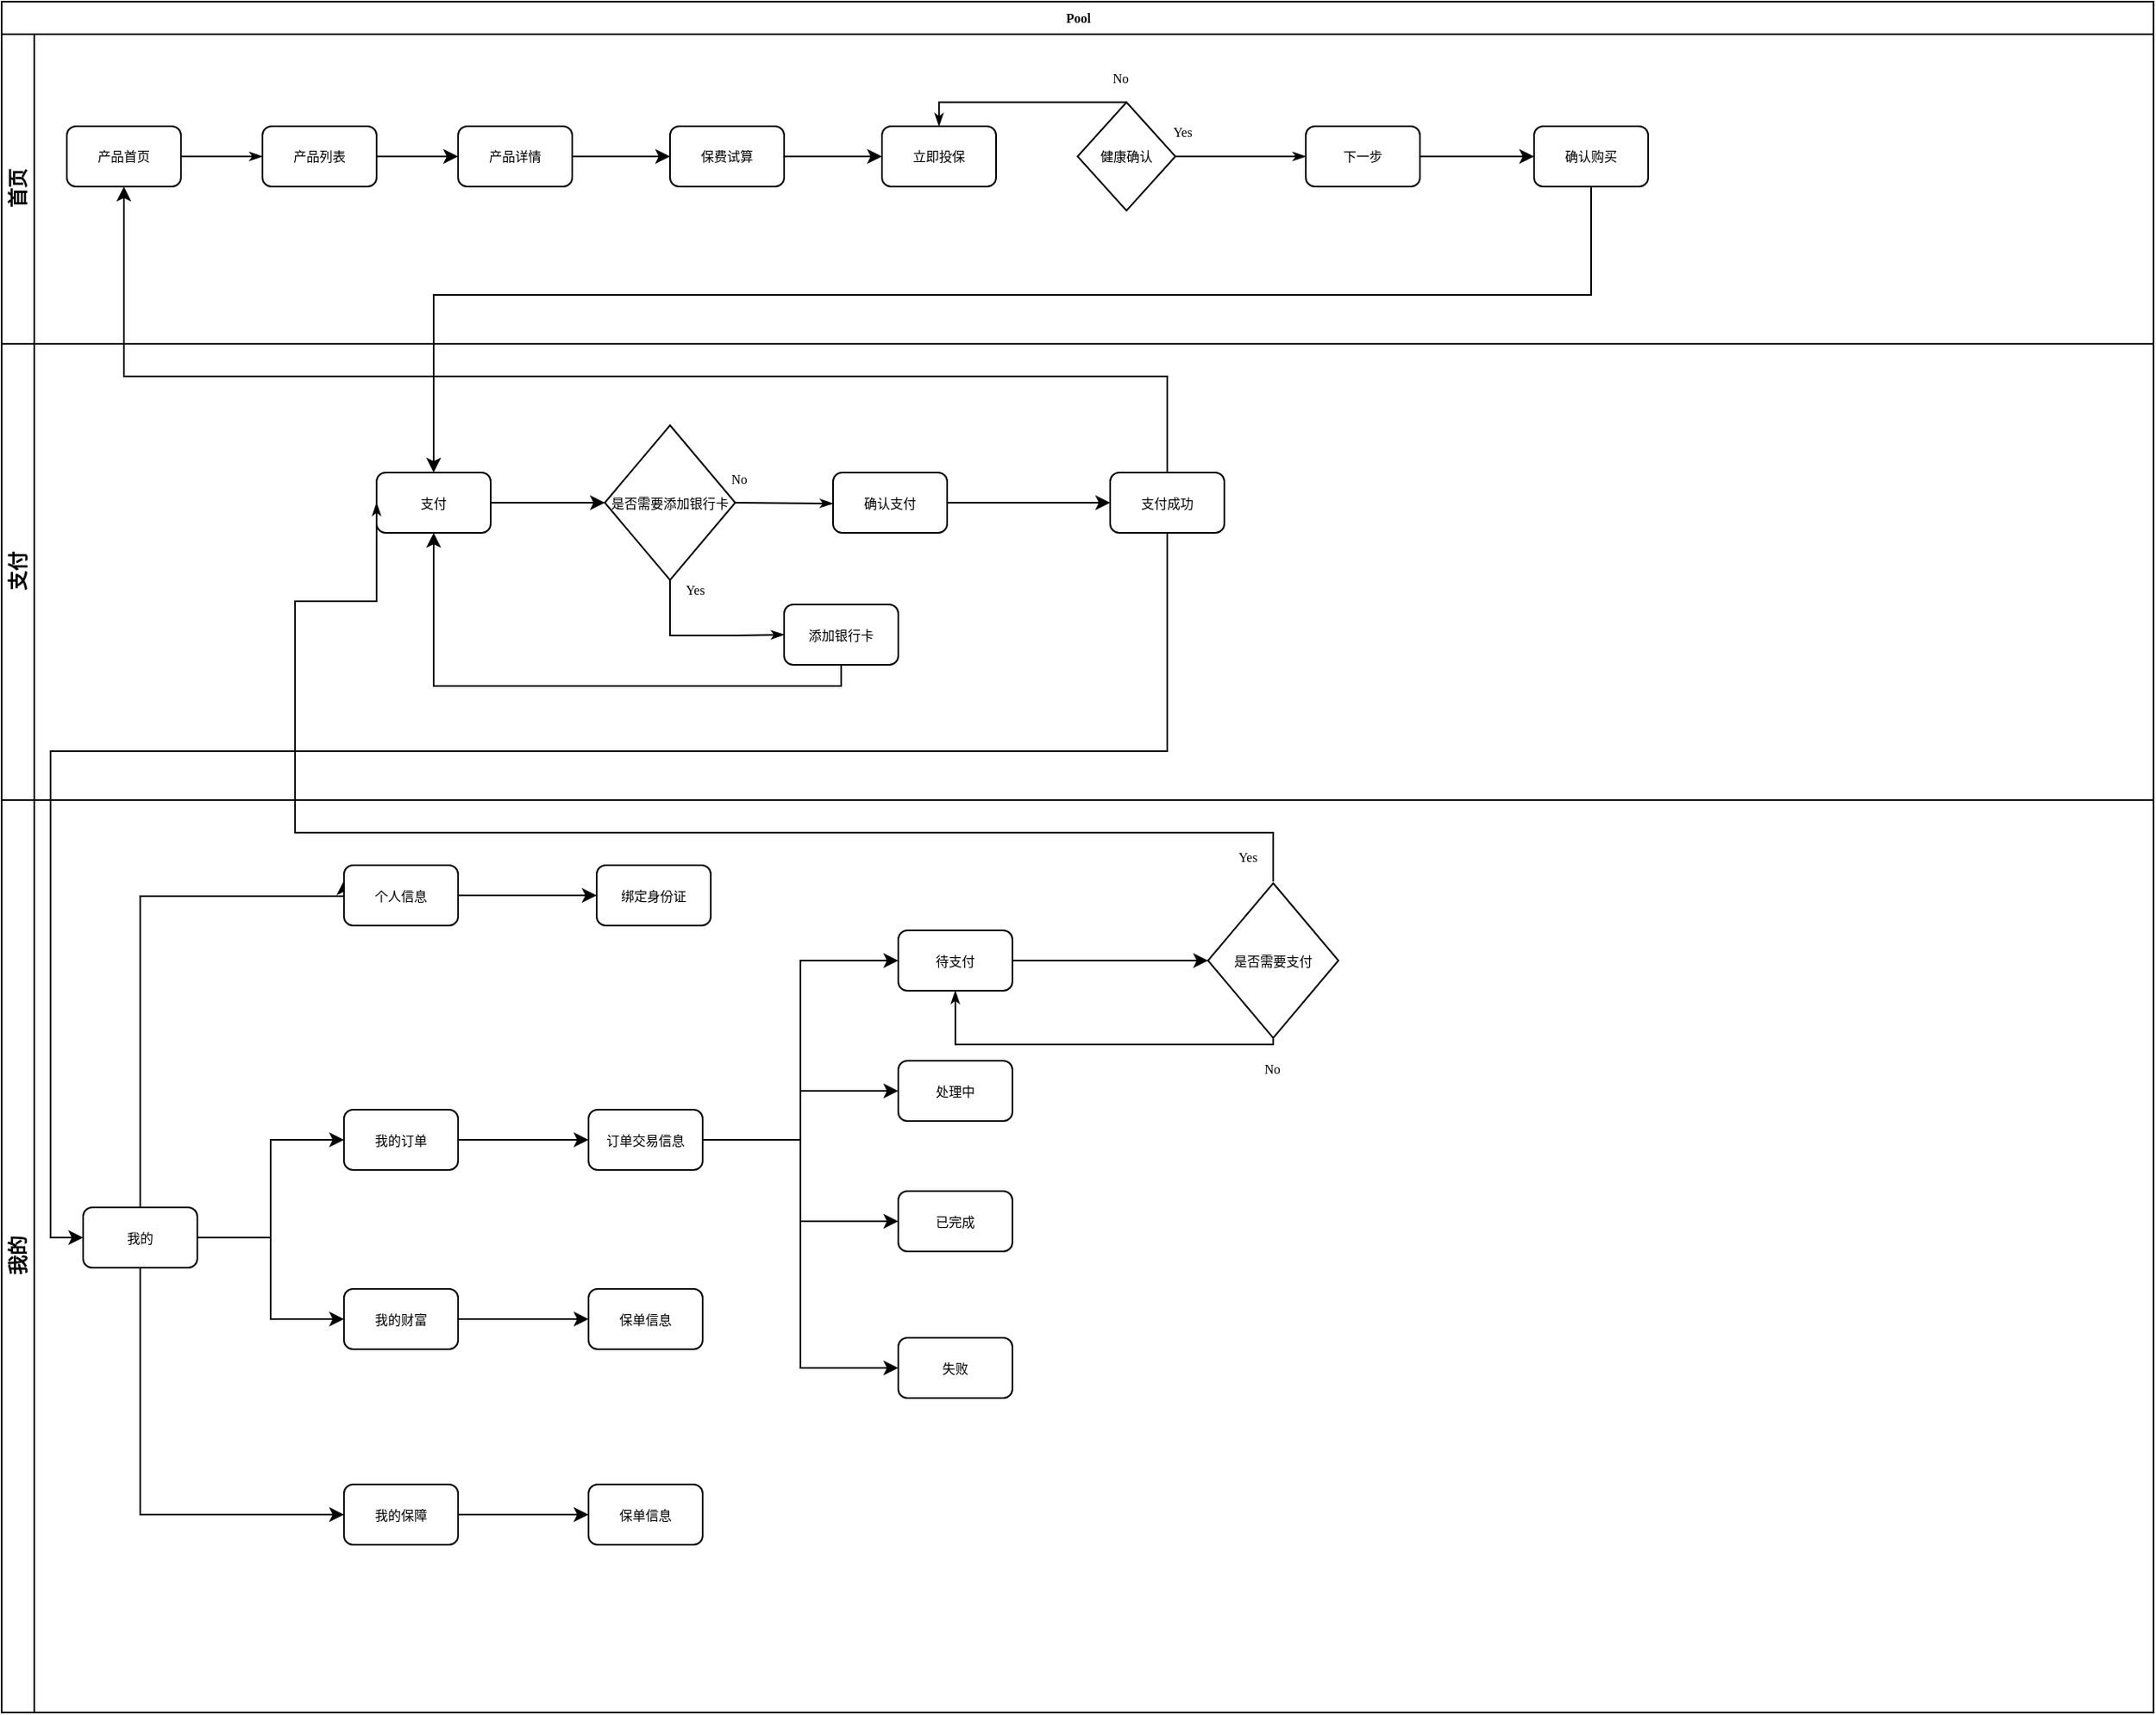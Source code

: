 <mxfile version="12.6.7" type="github">
  <diagram name="Page-1" id="c7488fd3-1785-93aa-aadb-54a6760d102a">
    <mxGraphModel dx="1024" dy="565" grid="1" gridSize="10" guides="1" tooltips="1" connect="1" arrows="1" fold="1" page="1" pageScale="1" pageWidth="1100" pageHeight="850" background="#ffffff" math="0" shadow="0">
      <root>
        <mxCell id="0"/>
        <mxCell id="1" parent="0"/>
        <mxCell id="2b4e8129b02d487f-1" value="Pool" style="swimlane;html=1;childLayout=stackLayout;horizontal=1;startSize=20;horizontalStack=0;rounded=0;shadow=0;labelBackgroundColor=none;strokeWidth=1;fontFamily=Verdana;fontSize=8;align=center;" parent="1" vertex="1">
          <mxGeometry x="150" y="70" width="1320" height="1050" as="geometry"/>
        </mxCell>
        <mxCell id="2b4e8129b02d487f-2" value="首页" style="swimlane;html=1;startSize=20;horizontal=0;" parent="2b4e8129b02d487f-1" vertex="1">
          <mxGeometry y="20" width="1320" height="190" as="geometry"/>
        </mxCell>
        <mxCell id="2b4e8129b02d487f-6" value="产品首页" style="rounded=1;whiteSpace=wrap;html=1;shadow=0;labelBackgroundColor=none;strokeWidth=1;fontFamily=Verdana;fontSize=8;align=center;" parent="2b4e8129b02d487f-2" vertex="1">
          <mxGeometry x="40" y="56.5" width="70" height="37" as="geometry"/>
        </mxCell>
        <mxCell id="fUaJSwMi3uiCCNYkzPG9-8" style="edgeStyle=orthogonalEdgeStyle;rounded=0;orthogonalLoop=1;jettySize=auto;html=1;entryX=0;entryY=0.5;entryDx=0;entryDy=0;" parent="2b4e8129b02d487f-2" source="2b4e8129b02d487f-7" target="fUaJSwMi3uiCCNYkzPG9-3" edge="1">
          <mxGeometry relative="1" as="geometry"/>
        </mxCell>
        <mxCell id="2b4e8129b02d487f-7" value="产品列表" style="rounded=1;whiteSpace=wrap;html=1;shadow=0;labelBackgroundColor=none;strokeWidth=1;fontFamily=Verdana;fontSize=8;align=center;" parent="2b4e8129b02d487f-2" vertex="1">
          <mxGeometry x="160" y="56.5" width="70" height="37" as="geometry"/>
        </mxCell>
        <mxCell id="fUaJSwMi3uiCCNYkzPG9-14" style="edgeStyle=orthogonalEdgeStyle;rounded=0;orthogonalLoop=1;jettySize=auto;html=1;" parent="2b4e8129b02d487f-2" source="fUaJSwMi3uiCCNYkzPG9-1" target="fUaJSwMi3uiCCNYkzPG9-13" edge="1">
          <mxGeometry relative="1" as="geometry"/>
        </mxCell>
        <mxCell id="fUaJSwMi3uiCCNYkzPG9-1" value="保费试算" style="rounded=1;whiteSpace=wrap;html=1;shadow=0;labelBackgroundColor=none;strokeWidth=1;fontFamily=Verdana;fontSize=8;align=center;" parent="2b4e8129b02d487f-2" vertex="1">
          <mxGeometry x="410" y="56.5" width="70" height="37" as="geometry"/>
        </mxCell>
        <mxCell id="2b4e8129b02d487f-24" style="edgeStyle=orthogonalEdgeStyle;rounded=0;html=1;labelBackgroundColor=none;startArrow=none;startFill=0;startSize=5;endArrow=classicThin;endFill=1;endSize=5;jettySize=auto;orthogonalLoop=1;strokeWidth=1;fontFamily=Verdana;fontSize=8;entryX=0;entryY=0.5;entryDx=0;entryDy=0;" parent="2b4e8129b02d487f-2" source="2b4e8129b02d487f-6" target="2b4e8129b02d487f-7" edge="1">
          <mxGeometry relative="1" as="geometry"/>
        </mxCell>
        <mxCell id="fUaJSwMi3uiCCNYkzPG9-9" style="edgeStyle=orthogonalEdgeStyle;rounded=0;orthogonalLoop=1;jettySize=auto;html=1;" parent="2b4e8129b02d487f-2" source="fUaJSwMi3uiCCNYkzPG9-3" target="fUaJSwMi3uiCCNYkzPG9-1" edge="1">
          <mxGeometry relative="1" as="geometry"/>
        </mxCell>
        <mxCell id="fUaJSwMi3uiCCNYkzPG9-3" value="产品详情" style="rounded=1;whiteSpace=wrap;html=1;shadow=0;labelBackgroundColor=none;strokeWidth=1;fontFamily=Verdana;fontSize=8;align=center;" parent="2b4e8129b02d487f-2" vertex="1">
          <mxGeometry x="280" y="56.5" width="70" height="37" as="geometry"/>
        </mxCell>
        <mxCell id="fUaJSwMi3uiCCNYkzPG9-13" value="立即投保" style="rounded=1;whiteSpace=wrap;html=1;shadow=0;labelBackgroundColor=none;strokeWidth=1;fontFamily=Verdana;fontSize=8;align=center;" parent="2b4e8129b02d487f-2" vertex="1">
          <mxGeometry x="540" y="56.5" width="70" height="37" as="geometry"/>
        </mxCell>
        <mxCell id="fUaJSwMi3uiCCNYkzPG9-23" style="edgeStyle=orthogonalEdgeStyle;rounded=0;orthogonalLoop=1;jettySize=auto;html=1;" parent="2b4e8129b02d487f-2" source="fUaJSwMi3uiCCNYkzPG9-15" target="fUaJSwMi3uiCCNYkzPG9-22" edge="1">
          <mxGeometry relative="1" as="geometry"/>
        </mxCell>
        <mxCell id="fUaJSwMi3uiCCNYkzPG9-15" value="下一步" style="rounded=1;whiteSpace=wrap;html=1;shadow=0;labelBackgroundColor=none;strokeWidth=1;fontFamily=Verdana;fontSize=8;align=center;" parent="2b4e8129b02d487f-2" vertex="1">
          <mxGeometry x="800" y="56.5" width="70" height="37" as="geometry"/>
        </mxCell>
        <mxCell id="fUaJSwMi3uiCCNYkzPG9-16" value="健康确认" style="strokeWidth=1;html=1;shape=mxgraph.flowchart.decision;whiteSpace=wrap;rounded=1;shadow=0;labelBackgroundColor=none;fontFamily=Verdana;fontSize=8;align=center;" parent="2b4e8129b02d487f-2" vertex="1">
          <mxGeometry x="660" y="41.75" width="60" height="66.5" as="geometry"/>
        </mxCell>
        <mxCell id="fUaJSwMi3uiCCNYkzPG9-19" value="No" style="edgeStyle=orthogonalEdgeStyle;rounded=0;html=1;labelBackgroundColor=none;startArrow=none;startFill=0;startSize=5;endArrow=classicThin;endFill=1;endSize=5;jettySize=auto;orthogonalLoop=1;strokeWidth=1;fontFamily=Verdana;fontSize=8;exitX=0.5;exitY=0;exitDx=0;exitDy=0;exitPerimeter=0;entryX=0.5;entryY=0;entryDx=0;entryDy=0;" parent="2b4e8129b02d487f-2" source="fUaJSwMi3uiCCNYkzPG9-16" target="fUaJSwMi3uiCCNYkzPG9-13" edge="1">
          <mxGeometry x="-0.936" y="-15" relative="1" as="geometry">
            <mxPoint as="offset"/>
            <mxPoint x="635" y="83.5" as="sourcePoint"/>
            <mxPoint x="530" y="30" as="targetPoint"/>
            <Array as="points">
              <mxPoint x="575" y="42"/>
            </Array>
          </mxGeometry>
        </mxCell>
        <mxCell id="fUaJSwMi3uiCCNYkzPG9-20" value="Yes" style="edgeStyle=orthogonalEdgeStyle;rounded=0;html=1;labelBackgroundColor=none;startArrow=none;startFill=0;startSize=5;endArrow=classicThin;endFill=1;endSize=5;jettySize=auto;orthogonalLoop=1;strokeWidth=1;fontFamily=Verdana;fontSize=8;exitX=1;exitY=0.5;exitDx=0;exitDy=0;exitPerimeter=0;" parent="2b4e8129b02d487f-2" source="fUaJSwMi3uiCCNYkzPG9-16" target="fUaJSwMi3uiCCNYkzPG9-15" edge="1">
          <mxGeometry x="-0.895" y="15" relative="1" as="geometry">
            <mxPoint as="offset"/>
            <mxPoint x="650" y="150.0" as="sourcePoint"/>
            <mxPoint x="650" y="343.5" as="targetPoint"/>
          </mxGeometry>
        </mxCell>
        <mxCell id="fUaJSwMi3uiCCNYkzPG9-22" value="确认购买" style="rounded=1;whiteSpace=wrap;html=1;shadow=0;labelBackgroundColor=none;strokeWidth=1;fontFamily=Verdana;fontSize=8;align=center;" parent="2b4e8129b02d487f-2" vertex="1">
          <mxGeometry x="940" y="56.5" width="70" height="37" as="geometry"/>
        </mxCell>
        <mxCell id="2b4e8129b02d487f-3" value="支付" style="swimlane;html=1;startSize=20;horizontal=0;" parent="2b4e8129b02d487f-1" vertex="1">
          <mxGeometry y="210" width="1320" height="280" as="geometry"/>
        </mxCell>
        <mxCell id="fUaJSwMi3uiCCNYkzPG9-26" style="edgeStyle=orthogonalEdgeStyle;rounded=0;orthogonalLoop=1;jettySize=auto;html=1;" parent="2b4e8129b02d487f-3" source="fUaJSwMi3uiCCNYkzPG9-24" target="fUaJSwMi3uiCCNYkzPG9-25" edge="1">
          <mxGeometry relative="1" as="geometry"/>
        </mxCell>
        <mxCell id="fUaJSwMi3uiCCNYkzPG9-24" value="支付" style="rounded=1;whiteSpace=wrap;html=1;shadow=0;labelBackgroundColor=none;strokeWidth=1;fontFamily=Verdana;fontSize=8;align=center;" parent="2b4e8129b02d487f-3" vertex="1">
          <mxGeometry x="230" y="79" width="70" height="37" as="geometry"/>
        </mxCell>
        <mxCell id="fUaJSwMi3uiCCNYkzPG9-25" value="是否需要添加银行卡" style="strokeWidth=1;html=1;shape=mxgraph.flowchart.decision;whiteSpace=wrap;rounded=1;shadow=0;labelBackgroundColor=none;fontFamily=Verdana;fontSize=8;align=center;" parent="2b4e8129b02d487f-3" vertex="1">
          <mxGeometry x="370" y="50" width="80" height="95" as="geometry"/>
        </mxCell>
        <mxCell id="fUaJSwMi3uiCCNYkzPG9-27" value="No" style="edgeStyle=orthogonalEdgeStyle;rounded=0;html=1;labelBackgroundColor=none;startArrow=none;startFill=0;startSize=5;endArrow=classicThin;endFill=1;endSize=5;jettySize=auto;orthogonalLoop=1;strokeWidth=1;fontFamily=Verdana;fontSize=8;exitX=1;exitY=0.5;exitDx=0;exitDy=0;exitPerimeter=0;" parent="2b4e8129b02d487f-3" source="fUaJSwMi3uiCCNYkzPG9-25" edge="1">
          <mxGeometry x="-0.953" y="15" relative="1" as="geometry">
            <Array as="points">
              <mxPoint x="510" y="98"/>
            </Array>
            <mxPoint as="offset"/>
            <mxPoint x="680" y="196.75" as="sourcePoint"/>
            <mxPoint x="510" y="98" as="targetPoint"/>
          </mxGeometry>
        </mxCell>
        <mxCell id="fUaJSwMi3uiCCNYkzPG9-30" style="edgeStyle=orthogonalEdgeStyle;rounded=0;orthogonalLoop=1;jettySize=auto;html=1;entryX=0;entryY=0.5;entryDx=0;entryDy=0;" parent="2b4e8129b02d487f-3" source="fUaJSwMi3uiCCNYkzPG9-28" target="fUaJSwMi3uiCCNYkzPG9-29" edge="1">
          <mxGeometry relative="1" as="geometry"/>
        </mxCell>
        <mxCell id="fUaJSwMi3uiCCNYkzPG9-28" value="确认支付" style="rounded=1;whiteSpace=wrap;html=1;shadow=0;labelBackgroundColor=none;strokeWidth=1;fontFamily=Verdana;fontSize=8;align=center;" parent="2b4e8129b02d487f-3" vertex="1">
          <mxGeometry x="510" y="79" width="70" height="37" as="geometry"/>
        </mxCell>
        <mxCell id="fUaJSwMi3uiCCNYkzPG9-29" value="支付成功" style="rounded=1;whiteSpace=wrap;html=1;shadow=0;labelBackgroundColor=none;strokeWidth=1;fontFamily=Verdana;fontSize=8;align=center;" parent="2b4e8129b02d487f-3" vertex="1">
          <mxGeometry x="680" y="79" width="70" height="37" as="geometry"/>
        </mxCell>
        <mxCell id="fUaJSwMi3uiCCNYkzPG9-33" value="Yes" style="edgeStyle=orthogonalEdgeStyle;rounded=0;html=1;labelBackgroundColor=none;startArrow=none;startFill=0;startSize=5;endArrow=classicThin;endFill=1;endSize=5;jettySize=auto;orthogonalLoop=1;strokeWidth=1;fontFamily=Verdana;fontSize=8;exitX=0.5;exitY=1;exitDx=0;exitDy=0;exitPerimeter=0;entryX=0;entryY=0.5;entryDx=0;entryDy=0;" parent="2b4e8129b02d487f-3" source="fUaJSwMi3uiCCNYkzPG9-25" target="fUaJSwMi3uiCCNYkzPG9-34" edge="1">
          <mxGeometry x="-0.895" y="15" relative="1" as="geometry">
            <mxPoint as="offset"/>
            <mxPoint x="430" y="170" as="sourcePoint"/>
            <mxPoint x="460" y="173" as="targetPoint"/>
            <Array as="points">
              <mxPoint x="410" y="179"/>
              <mxPoint x="450" y="179"/>
            </Array>
          </mxGeometry>
        </mxCell>
        <mxCell id="fUaJSwMi3uiCCNYkzPG9-35" style="edgeStyle=orthogonalEdgeStyle;rounded=0;orthogonalLoop=1;jettySize=auto;html=1;entryX=0.5;entryY=1;entryDx=0;entryDy=0;" parent="2b4e8129b02d487f-3" source="fUaJSwMi3uiCCNYkzPG9-34" target="fUaJSwMi3uiCCNYkzPG9-24" edge="1">
          <mxGeometry relative="1" as="geometry">
            <Array as="points">
              <mxPoint x="515" y="210"/>
              <mxPoint x="265" y="210"/>
            </Array>
          </mxGeometry>
        </mxCell>
        <mxCell id="fUaJSwMi3uiCCNYkzPG9-34" value="添加银行卡" style="rounded=1;whiteSpace=wrap;html=1;shadow=0;labelBackgroundColor=none;strokeWidth=1;fontFamily=Verdana;fontSize=8;align=center;" parent="2b4e8129b02d487f-3" vertex="1">
          <mxGeometry x="480" y="160" width="70" height="37" as="geometry"/>
        </mxCell>
        <mxCell id="fUaJSwMi3uiCCNYkzPG9-31" style="edgeStyle=orthogonalEdgeStyle;rounded=0;orthogonalLoop=1;jettySize=auto;html=1;" parent="2b4e8129b02d487f-1" source="fUaJSwMi3uiCCNYkzPG9-29" target="2b4e8129b02d487f-6" edge="1">
          <mxGeometry relative="1" as="geometry">
            <Array as="points">
              <mxPoint x="715" y="230"/>
              <mxPoint x="75" y="230"/>
            </Array>
          </mxGeometry>
        </mxCell>
        <mxCell id="fUaJSwMi3uiCCNYkzPG9-32" style="edgeStyle=orthogonalEdgeStyle;rounded=0;orthogonalLoop=1;jettySize=auto;html=1;" parent="2b4e8129b02d487f-1" source="fUaJSwMi3uiCCNYkzPG9-22" target="fUaJSwMi3uiCCNYkzPG9-24" edge="1">
          <mxGeometry relative="1" as="geometry">
            <Array as="points">
              <mxPoint x="975" y="180"/>
              <mxPoint x="265" y="180"/>
            </Array>
          </mxGeometry>
        </mxCell>
        <mxCell id="2b4e8129b02d487f-4" value="我的" style="swimlane;html=1;startSize=20;horizontal=0;" parent="2b4e8129b02d487f-1" vertex="1">
          <mxGeometry y="490" width="1320" height="560" as="geometry"/>
        </mxCell>
        <mxCell id="2b4e8129b02d487f-32" value="No" style="edgeStyle=orthogonalEdgeStyle;rounded=0;html=1;labelBackgroundColor=none;startArrow=none;startFill=0;startSize=5;endArrow=classicThin;endFill=1;endSize=5;jettySize=auto;orthogonalLoop=1;strokeWidth=1;fontFamily=Verdana;fontSize=8" parent="2b4e8129b02d487f-4" edge="1">
          <mxGeometry x="-0.953" y="15" relative="1" as="geometry">
            <Array as="points">
              <mxPoint x="345" y="10"/>
              <mxPoint x="155" y="10"/>
            </Array>
            <mxPoint as="offset"/>
            <mxPoint x="345" y="183.5" as="sourcePoint"/>
          </mxGeometry>
        </mxCell>
        <mxCell id="fUaJSwMi3uiCCNYkzPG9-45" style="edgeStyle=orthogonalEdgeStyle;rounded=0;orthogonalLoop=1;jettySize=auto;html=1;entryX=0;entryY=0.25;entryDx=0;entryDy=0;" parent="2b4e8129b02d487f-4" source="fUaJSwMi3uiCCNYkzPG9-36" target="fUaJSwMi3uiCCNYkzPG9-37" edge="1">
          <mxGeometry relative="1" as="geometry">
            <Array as="points">
              <mxPoint x="85" y="59"/>
            </Array>
          </mxGeometry>
        </mxCell>
        <mxCell id="fUaJSwMi3uiCCNYkzPG9-46" style="edgeStyle=orthogonalEdgeStyle;rounded=0;orthogonalLoop=1;jettySize=auto;html=1;entryX=0;entryY=0.5;entryDx=0;entryDy=0;" parent="2b4e8129b02d487f-4" source="fUaJSwMi3uiCCNYkzPG9-36" target="fUaJSwMi3uiCCNYkzPG9-42" edge="1">
          <mxGeometry relative="1" as="geometry"/>
        </mxCell>
        <mxCell id="fUaJSwMi3uiCCNYkzPG9-47" style="edgeStyle=orthogonalEdgeStyle;rounded=0;orthogonalLoop=1;jettySize=auto;html=1;entryX=0;entryY=0.5;entryDx=0;entryDy=0;" parent="2b4e8129b02d487f-4" source="fUaJSwMi3uiCCNYkzPG9-36" target="fUaJSwMi3uiCCNYkzPG9-43" edge="1">
          <mxGeometry relative="1" as="geometry"/>
        </mxCell>
        <mxCell id="fUaJSwMi3uiCCNYkzPG9-48" style="edgeStyle=orthogonalEdgeStyle;rounded=0;orthogonalLoop=1;jettySize=auto;html=1;entryX=0;entryY=0.5;entryDx=0;entryDy=0;" parent="2b4e8129b02d487f-4" source="fUaJSwMi3uiCCNYkzPG9-36" target="fUaJSwMi3uiCCNYkzPG9-44" edge="1">
          <mxGeometry relative="1" as="geometry">
            <Array as="points">
              <mxPoint x="85" y="439"/>
            </Array>
          </mxGeometry>
        </mxCell>
        <mxCell id="fUaJSwMi3uiCCNYkzPG9-36" value="我的" style="rounded=1;whiteSpace=wrap;html=1;shadow=0;labelBackgroundColor=none;strokeWidth=1;fontFamily=Verdana;fontSize=8;align=center;" parent="2b4e8129b02d487f-4" vertex="1">
          <mxGeometry x="50" y="250" width="70" height="37" as="geometry"/>
        </mxCell>
        <mxCell id="EuN3BdV45KWcWZifu4hy-2" style="edgeStyle=orthogonalEdgeStyle;rounded=0;orthogonalLoop=1;jettySize=auto;html=1;entryX=0;entryY=0.5;entryDx=0;entryDy=0;" edge="1" parent="2b4e8129b02d487f-4" source="fUaJSwMi3uiCCNYkzPG9-37" target="EuN3BdV45KWcWZifu4hy-1">
          <mxGeometry relative="1" as="geometry"/>
        </mxCell>
        <mxCell id="fUaJSwMi3uiCCNYkzPG9-37" value="个人信息" style="rounded=1;whiteSpace=wrap;html=1;shadow=0;labelBackgroundColor=none;strokeWidth=1;fontFamily=Verdana;fontSize=8;align=center;" parent="2b4e8129b02d487f-4" vertex="1">
          <mxGeometry x="210" y="40" width="70" height="37" as="geometry"/>
        </mxCell>
        <mxCell id="EuN3BdV45KWcWZifu4hy-8" style="edgeStyle=orthogonalEdgeStyle;rounded=0;orthogonalLoop=1;jettySize=auto;html=1;entryX=0;entryY=0.5;entryDx=0;entryDy=0;" edge="1" parent="2b4e8129b02d487f-4" source="fUaJSwMi3uiCCNYkzPG9-42" target="EuN3BdV45KWcWZifu4hy-7">
          <mxGeometry relative="1" as="geometry"/>
        </mxCell>
        <mxCell id="fUaJSwMi3uiCCNYkzPG9-42" value="我的订单" style="rounded=1;whiteSpace=wrap;html=1;shadow=0;labelBackgroundColor=none;strokeWidth=1;fontFamily=Verdana;fontSize=8;align=center;" parent="2b4e8129b02d487f-4" vertex="1">
          <mxGeometry x="210" y="190" width="70" height="37" as="geometry"/>
        </mxCell>
        <mxCell id="EuN3BdV45KWcWZifu4hy-6" style="edgeStyle=orthogonalEdgeStyle;rounded=0;orthogonalLoop=1;jettySize=auto;html=1;" edge="1" parent="2b4e8129b02d487f-4" source="fUaJSwMi3uiCCNYkzPG9-43" target="EuN3BdV45KWcWZifu4hy-5">
          <mxGeometry relative="1" as="geometry"/>
        </mxCell>
        <mxCell id="fUaJSwMi3uiCCNYkzPG9-43" value="我的财富" style="rounded=1;whiteSpace=wrap;html=1;shadow=0;labelBackgroundColor=none;strokeWidth=1;fontFamily=Verdana;fontSize=8;align=center;" parent="2b4e8129b02d487f-4" vertex="1">
          <mxGeometry x="210" y="300" width="70" height="37" as="geometry"/>
        </mxCell>
        <mxCell id="EuN3BdV45KWcWZifu4hy-4" style="edgeStyle=orthogonalEdgeStyle;rounded=0;orthogonalLoop=1;jettySize=auto;html=1;" edge="1" parent="2b4e8129b02d487f-4" source="fUaJSwMi3uiCCNYkzPG9-44" target="EuN3BdV45KWcWZifu4hy-3">
          <mxGeometry relative="1" as="geometry"/>
        </mxCell>
        <mxCell id="fUaJSwMi3uiCCNYkzPG9-44" value="我的保障" style="rounded=1;whiteSpace=wrap;html=1;shadow=0;labelBackgroundColor=none;strokeWidth=1;fontFamily=Verdana;fontSize=8;align=center;" parent="2b4e8129b02d487f-4" vertex="1">
          <mxGeometry x="210" y="420" width="70" height="37" as="geometry"/>
        </mxCell>
        <mxCell id="EuN3BdV45KWcWZifu4hy-1" value="绑定身份证" style="rounded=1;whiteSpace=wrap;html=1;shadow=0;labelBackgroundColor=none;strokeWidth=1;fontFamily=Verdana;fontSize=8;align=center;" vertex="1" parent="2b4e8129b02d487f-4">
          <mxGeometry x="365" y="40" width="70" height="37" as="geometry"/>
        </mxCell>
        <mxCell id="EuN3BdV45KWcWZifu4hy-3" value="保单信息" style="rounded=1;whiteSpace=wrap;html=1;shadow=0;labelBackgroundColor=none;strokeWidth=1;fontFamily=Verdana;fontSize=8;align=center;" vertex="1" parent="2b4e8129b02d487f-4">
          <mxGeometry x="360" y="420" width="70" height="37" as="geometry"/>
        </mxCell>
        <mxCell id="EuN3BdV45KWcWZifu4hy-5" value="保单信息" style="rounded=1;whiteSpace=wrap;html=1;shadow=0;labelBackgroundColor=none;strokeWidth=1;fontFamily=Verdana;fontSize=8;align=center;" vertex="1" parent="2b4e8129b02d487f-4">
          <mxGeometry x="360" y="300" width="70" height="37" as="geometry"/>
        </mxCell>
        <mxCell id="EuN3BdV45KWcWZifu4hy-14" style="edgeStyle=orthogonalEdgeStyle;rounded=0;orthogonalLoop=1;jettySize=auto;html=1;entryX=0;entryY=0.5;entryDx=0;entryDy=0;" edge="1" parent="2b4e8129b02d487f-4" source="EuN3BdV45KWcWZifu4hy-7" target="EuN3BdV45KWcWZifu4hy-10">
          <mxGeometry relative="1" as="geometry"/>
        </mxCell>
        <mxCell id="EuN3BdV45KWcWZifu4hy-15" style="edgeStyle=orthogonalEdgeStyle;rounded=0;orthogonalLoop=1;jettySize=auto;html=1;" edge="1" parent="2b4e8129b02d487f-4" source="EuN3BdV45KWcWZifu4hy-7" target="EuN3BdV45KWcWZifu4hy-11">
          <mxGeometry relative="1" as="geometry"/>
        </mxCell>
        <mxCell id="EuN3BdV45KWcWZifu4hy-16" style="edgeStyle=orthogonalEdgeStyle;rounded=0;orthogonalLoop=1;jettySize=auto;html=1;entryX=0;entryY=0.5;entryDx=0;entryDy=0;" edge="1" parent="2b4e8129b02d487f-4" source="EuN3BdV45KWcWZifu4hy-7" target="EuN3BdV45KWcWZifu4hy-12">
          <mxGeometry relative="1" as="geometry"/>
        </mxCell>
        <mxCell id="EuN3BdV45KWcWZifu4hy-17" style="edgeStyle=orthogonalEdgeStyle;rounded=0;orthogonalLoop=1;jettySize=auto;html=1;entryX=0;entryY=0.5;entryDx=0;entryDy=0;" edge="1" parent="2b4e8129b02d487f-4" source="EuN3BdV45KWcWZifu4hy-7" target="EuN3BdV45KWcWZifu4hy-13">
          <mxGeometry relative="1" as="geometry"/>
        </mxCell>
        <mxCell id="EuN3BdV45KWcWZifu4hy-7" value="订单交易信息" style="rounded=1;whiteSpace=wrap;html=1;shadow=0;labelBackgroundColor=none;strokeWidth=1;fontFamily=Verdana;fontSize=8;align=center;" vertex="1" parent="2b4e8129b02d487f-4">
          <mxGeometry x="360" y="190" width="70" height="37" as="geometry"/>
        </mxCell>
        <mxCell id="EuN3BdV45KWcWZifu4hy-19" style="edgeStyle=orthogonalEdgeStyle;rounded=0;orthogonalLoop=1;jettySize=auto;html=1;" edge="1" parent="2b4e8129b02d487f-4" source="EuN3BdV45KWcWZifu4hy-10" target="EuN3BdV45KWcWZifu4hy-18">
          <mxGeometry relative="1" as="geometry"/>
        </mxCell>
        <mxCell id="EuN3BdV45KWcWZifu4hy-10" value="待支付" style="rounded=1;whiteSpace=wrap;html=1;shadow=0;labelBackgroundColor=none;strokeWidth=1;fontFamily=Verdana;fontSize=8;align=center;" vertex="1" parent="2b4e8129b02d487f-4">
          <mxGeometry x="550" y="80" width="70" height="37" as="geometry"/>
        </mxCell>
        <mxCell id="EuN3BdV45KWcWZifu4hy-11" value="处理中" style="rounded=1;whiteSpace=wrap;html=1;shadow=0;labelBackgroundColor=none;strokeWidth=1;fontFamily=Verdana;fontSize=8;align=center;" vertex="1" parent="2b4e8129b02d487f-4">
          <mxGeometry x="550" y="160" width="70" height="37" as="geometry"/>
        </mxCell>
        <mxCell id="EuN3BdV45KWcWZifu4hy-12" value="已完成" style="rounded=1;whiteSpace=wrap;html=1;shadow=0;labelBackgroundColor=none;strokeWidth=1;fontFamily=Verdana;fontSize=8;align=center;" vertex="1" parent="2b4e8129b02d487f-4">
          <mxGeometry x="550" y="240" width="70" height="37" as="geometry"/>
        </mxCell>
        <mxCell id="EuN3BdV45KWcWZifu4hy-13" value="失败" style="rounded=1;whiteSpace=wrap;html=1;shadow=0;labelBackgroundColor=none;strokeWidth=1;fontFamily=Verdana;fontSize=8;align=center;" vertex="1" parent="2b4e8129b02d487f-4">
          <mxGeometry x="550" y="330" width="70" height="37" as="geometry"/>
        </mxCell>
        <mxCell id="EuN3BdV45KWcWZifu4hy-18" value="是否需要支付" style="strokeWidth=1;html=1;shape=mxgraph.flowchart.decision;whiteSpace=wrap;rounded=1;shadow=0;labelBackgroundColor=none;fontFamily=Verdana;fontSize=8;align=center;" vertex="1" parent="2b4e8129b02d487f-4">
          <mxGeometry x="740" y="51" width="80" height="95" as="geometry"/>
        </mxCell>
        <mxCell id="EuN3BdV45KWcWZifu4hy-20" value="Yes" style="edgeStyle=orthogonalEdgeStyle;rounded=0;html=1;labelBackgroundColor=none;startArrow=none;startFill=0;startSize=5;endArrow=classicThin;endFill=1;endSize=5;jettySize=auto;orthogonalLoop=1;strokeWidth=1;fontFamily=Verdana;fontSize=8;entryX=0;entryY=0.5;entryDx=0;entryDy=0;" edge="1" parent="2b4e8129b02d487f-4" target="fUaJSwMi3uiCCNYkzPG9-24">
          <mxGeometry x="-0.895" y="15" relative="1" as="geometry">
            <mxPoint as="offset"/>
            <mxPoint x="780" y="50" as="sourcePoint"/>
            <mxPoint x="680" y="60" as="targetPoint"/>
            <Array as="points">
              <mxPoint x="780" y="20"/>
              <mxPoint x="180" y="20"/>
              <mxPoint x="180" y="-122"/>
            </Array>
          </mxGeometry>
        </mxCell>
        <mxCell id="EuN3BdV45KWcWZifu4hy-21" value="No" style="edgeStyle=orthogonalEdgeStyle;rounded=0;html=1;labelBackgroundColor=none;startArrow=none;startFill=0;startSize=5;endArrow=classicThin;endFill=1;endSize=5;jettySize=auto;orthogonalLoop=1;strokeWidth=1;fontFamily=Verdana;fontSize=8;exitX=0.5;exitY=1;exitDx=0;exitDy=0;exitPerimeter=0;entryX=0.5;entryY=1;entryDx=0;entryDy=0;" edge="1" parent="2b4e8129b02d487f-4" source="EuN3BdV45KWcWZifu4hy-18" target="EuN3BdV45KWcWZifu4hy-10">
          <mxGeometry x="-0.953" y="15" relative="1" as="geometry">
            <Array as="points">
              <mxPoint x="780" y="150"/>
              <mxPoint x="585" y="150"/>
            </Array>
            <mxPoint as="offset"/>
            <mxPoint x="620" y="51" as="sourcePoint"/>
            <mxPoint x="680" y="51" as="targetPoint"/>
          </mxGeometry>
        </mxCell>
        <mxCell id="EuN3BdV45KWcWZifu4hy-22" style="edgeStyle=orthogonalEdgeStyle;rounded=0;orthogonalLoop=1;jettySize=auto;html=1;entryX=0;entryY=0.5;entryDx=0;entryDy=0;exitX=0.5;exitY=1;exitDx=0;exitDy=0;" edge="1" parent="2b4e8129b02d487f-1" source="fUaJSwMi3uiCCNYkzPG9-29" target="fUaJSwMi3uiCCNYkzPG9-36">
          <mxGeometry relative="1" as="geometry">
            <Array as="points">
              <mxPoint x="715" y="460"/>
              <mxPoint x="30" y="460"/>
              <mxPoint x="30" y="759"/>
            </Array>
          </mxGeometry>
        </mxCell>
      </root>
    </mxGraphModel>
  </diagram>
</mxfile>
